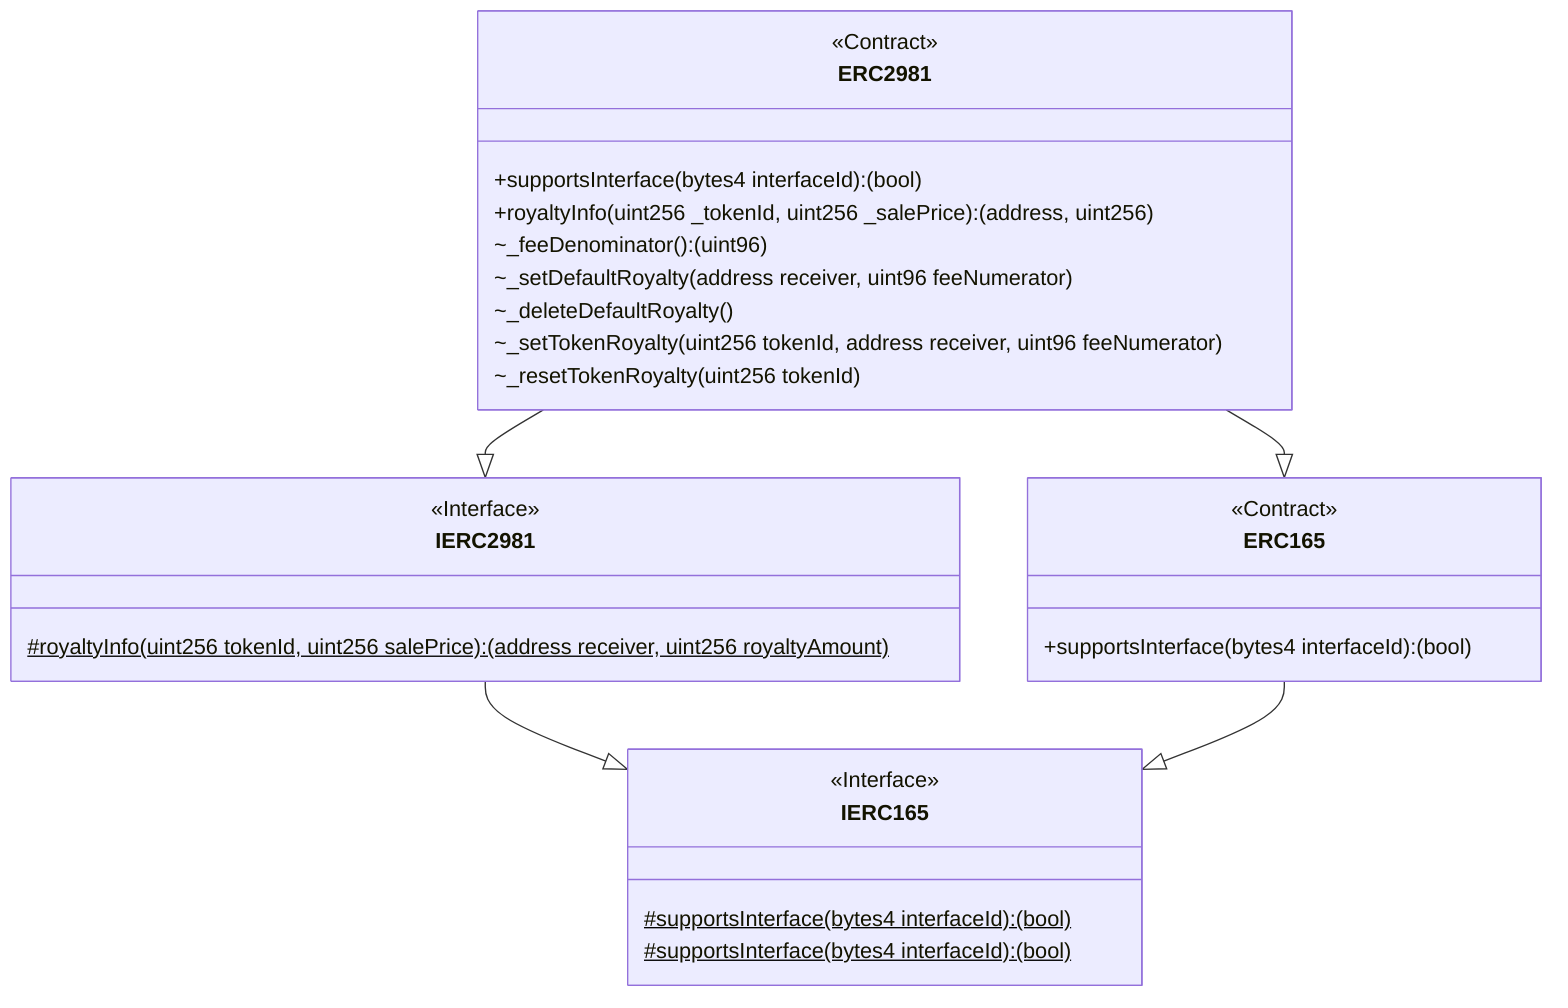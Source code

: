 classDiagram
  %% 1096:3000:1
  class ERC2981 {
    <<Contract>>
    +supportsInterface(bytes4 interfaceId): (bool)
    +royaltyInfo(uint256 _tokenId, uint256 _salePrice): (address, uint256)
    ~_feeDenominator(): (uint96)
    ~_setDefaultRoyalty(address receiver, uint96 feeNumerator)
    ~_deleteDefaultRoyalty()
    ~_setTokenRoyalty(uint256 tokenId, address receiver, uint96 feeNumerator)
    ~_resetTokenRoyalty(uint256 tokenId)
  }
  
  ERC2981 --|> IERC2981
  
  %% 468:419:0
  class IERC2981 {
    <<Interface>>
    #royaltyInfo(uint256 tokenId, uint256 salePrice): (address receiver, uint256 royaltyAmount)$
  }
  
  IERC2981 --|> IERC165
  
  %% 405:447:3
  class IERC165 {
    <<Interface>>
    #supportsInterface(bytes4 interfaceId): (bool)$
  }
  
  ERC2981 --|> ERC165
  
  %% 726:260:2
  class ERC165 {
    <<Contract>>
    +supportsInterface(bytes4 interfaceId): (bool)
  }
  
  ERC165 --|> IERC165
  
  %% 405:447:3
  class IERC165 {
    <<Interface>>
    #supportsInterface(bytes4 interfaceId): (bool)$
  }